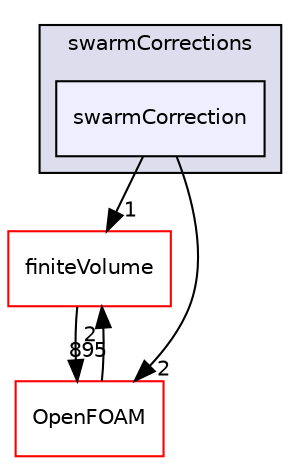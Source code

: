 digraph "src/phaseSystemModels/reactingEulerFoam/interfacialModels/swarmCorrections/swarmCorrection" {
  bgcolor=transparent;
  compound=true
  node [ fontsize="10", fontname="Helvetica"];
  edge [ labelfontsize="10", labelfontname="Helvetica"];
  subgraph clusterdir_0629bbbf7d87e62c4201d93ac52b004c {
    graph [ bgcolor="#ddddee", pencolor="black", label="swarmCorrections" fontname="Helvetica", fontsize="10", URL="dir_0629bbbf7d87e62c4201d93ac52b004c.html"]
  dir_27288fa26eba147b33bc54d17ee363ab [shape=box, label="swarmCorrection", style="filled", fillcolor="#eeeeff", pencolor="black", URL="dir_27288fa26eba147b33bc54d17ee363ab.html"];
  }
  dir_9bd15774b555cf7259a6fa18f99fe99b [shape=box label="finiteVolume" color="red" URL="dir_9bd15774b555cf7259a6fa18f99fe99b.html"];
  dir_c5473ff19b20e6ec4dfe5c310b3778a8 [shape=box label="OpenFOAM" color="red" URL="dir_c5473ff19b20e6ec4dfe5c310b3778a8.html"];
  dir_9bd15774b555cf7259a6fa18f99fe99b->dir_c5473ff19b20e6ec4dfe5c310b3778a8 [headlabel="895", labeldistance=1.5 headhref="dir_000814_002151.html"];
  dir_c5473ff19b20e6ec4dfe5c310b3778a8->dir_9bd15774b555cf7259a6fa18f99fe99b [headlabel="2", labeldistance=1.5 headhref="dir_002151_000814.html"];
  dir_27288fa26eba147b33bc54d17ee363ab->dir_9bd15774b555cf7259a6fa18f99fe99b [headlabel="1", labeldistance=1.5 headhref="dir_003150_000814.html"];
  dir_27288fa26eba147b33bc54d17ee363ab->dir_c5473ff19b20e6ec4dfe5c310b3778a8 [headlabel="2", labeldistance=1.5 headhref="dir_003150_002151.html"];
}
